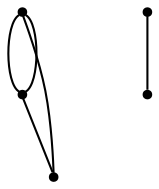 graph {
  node [shape=point,comment="{\"directed\":false,\"doi\":\"10.4230/LIPIcs.GD.2024.22\",\"figure\":\"8 (1)\"}"]

  v0 [pos="1529.8550557048998,902.9405855471616"]
  v1 [pos="1487.6859502335792,896.8953466430555"]
  v2 [pos="1469.5797161735431,1119.8743778204353"]
  v3 [pos="1393.7264573512853,1067.5376647856392"]
  v4 [pos="1487.6859502335794,1046.5555739119932"]

  v0 -- v1 [id="-1",pos="1529.8550557048998,902.9405855471616 1592.0135797490425,921.1288976321425 1637.3897088301633,978.5454516141608 1637.3897088301633,1046.5593887451257 1637.3897088301633,1129.2198288675427 1570.366218575573,1196.2272456803285 1487.6859502335794,1196.2272456803285 1405.0056818915857,1196.2272456803285 1337.9821916369954,1129.2198288675427 1337.9821916369954,1046.5593887451257 1337.9821916369954,963.898948622709 1405.0056818915857,896.891531809923 1487.6859502335792,896.8953466430555"]
  v1 -- v0 [id="-2",pos="1487.6859502335792,896.8953466430555 1502.335966563176,896.891531809923 1516.4944247907201,898.9952876687623 1529.8550557048998,902.9405855471616"]
  v2 -- v3 [id="-4",pos="1469.5797161735431,1119.8743778204353 1441.765837072524,1112.9706107198406 1420.227337490549,1090.9648093750648 1413.9631508329435,1063.0150529458529 1393.7264573512853,1067.5376647856392 1393.7264573512853,1067.5376647856392 1393.7264573512853,1067.5376647856392"]
  v4 -- v0 [id="-6",pos="1487.6859502335794,1046.5555739119932 1529.8550557048998,902.9405855471616 1529.8550557048998,902.9405855471616 1529.8550557048998,902.9405855471616"]
  v1 -- v4 [id="-7",pos="1487.6859502335792,896.8953466430555 1487.6859502335794,1046.5555739119932 1487.6859502335794,1046.5555739119932 1487.6859502335794,1046.5555739119932"]
}